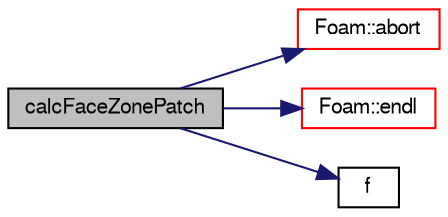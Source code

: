 digraph "calcFaceZonePatch"
{
  bgcolor="transparent";
  edge [fontname="FreeSans",fontsize="10",labelfontname="FreeSans",labelfontsize="10"];
  node [fontname="FreeSans",fontsize="10",shape=record];
  rankdir="LR";
  Node24 [label="calcFaceZonePatch",height=0.2,width=0.4,color="black", fillcolor="grey75", style="filled", fontcolor="black"];
  Node24 -> Node25 [color="midnightblue",fontsize="10",style="solid",fontname="FreeSans"];
  Node25 [label="Foam::abort",height=0.2,width=0.4,color="red",URL="$a21124.html#a447107a607d03e417307c203fa5fb44b"];
  Node24 -> Node33 [color="midnightblue",fontsize="10",style="solid",fontname="FreeSans"];
  Node33 [label="Foam::endl",height=0.2,width=0.4,color="red",URL="$a21124.html#a2db8fe02a0d3909e9351bb4275b23ce4",tooltip="Add newline and flush stream. "];
  Node24 -> Node68 [color="midnightblue",fontsize="10",style="solid",fontname="FreeSans"];
  Node68 [label="f",height=0.2,width=0.4,color="black",URL="$a17900.html#a888be93833ac7a23170555c69c690288"];
}
